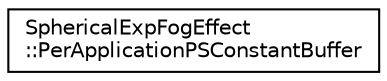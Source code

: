 digraph "Graphical Class Hierarchy"
{
 // LATEX_PDF_SIZE
  edge [fontname="Helvetica",fontsize="10",labelfontname="Helvetica",labelfontsize="10"];
  node [fontname="Helvetica",fontsize="10",shape=record];
  rankdir="LR";
  Node0 [label="SphericalExpFogEffect\l::PerApplicationPSConstantBuffer",height=0.2,width=0.4,color="black", fillcolor="white", style="filled",URL="$struct_spherical_exp_fog_effect_1_1_per_application_p_s_constant_buffer.html",tooltip=" "];
}
